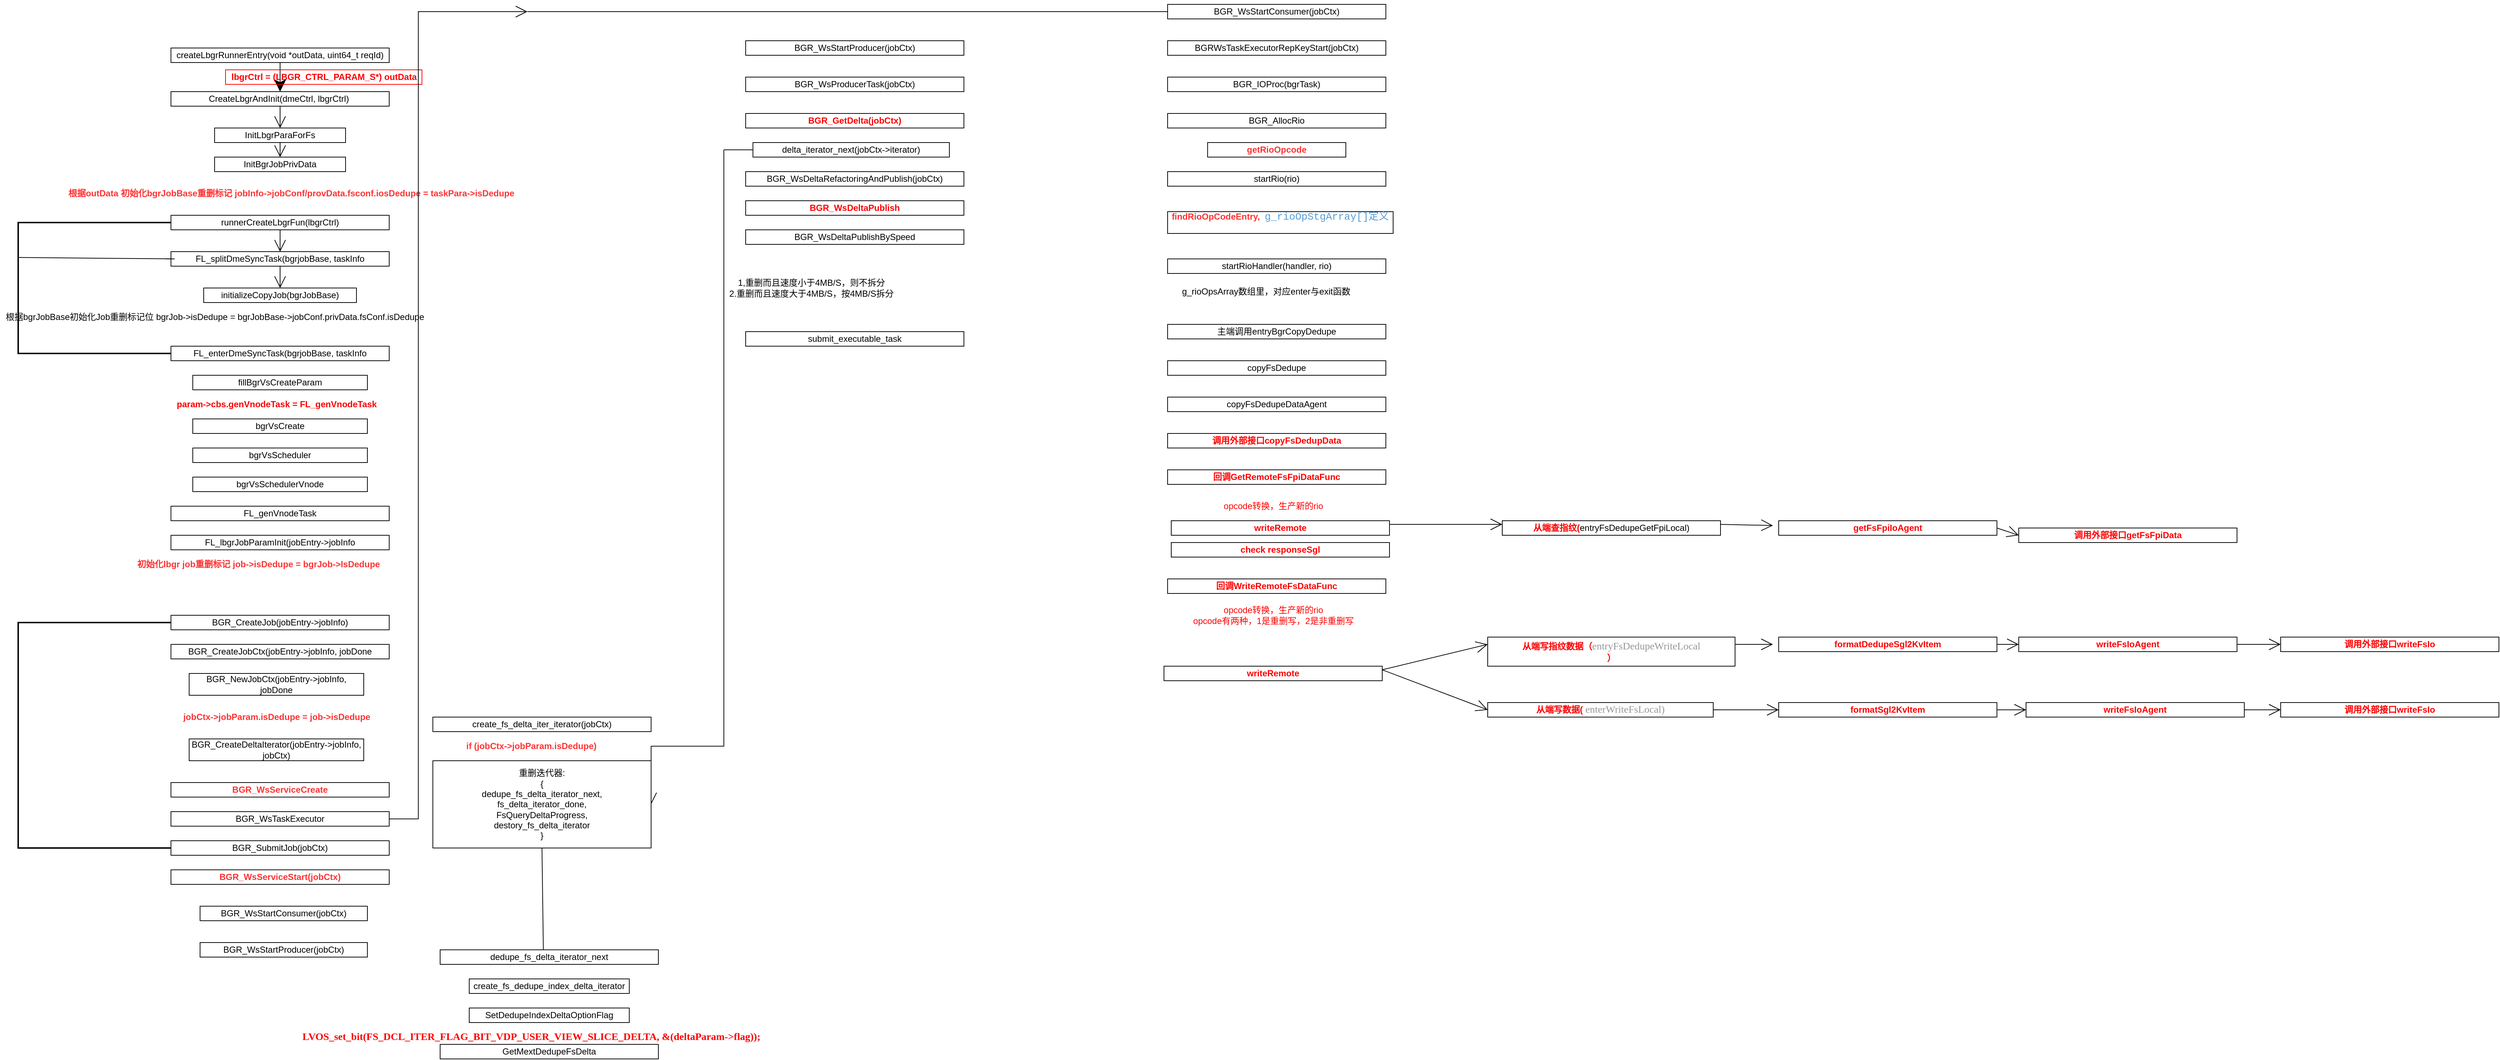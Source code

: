 <mxfile version="15.3.5" type="github">
  <diagram id="_jad44wzOjkIv6haLjCW" name="Page-1">
    <mxGraphModel dx="4722" dy="762" grid="1" gridSize="10" guides="1" tooltips="1" connect="1" arrows="1" fold="1" page="1" pageScale="1" pageWidth="3300" pageHeight="4681" math="0" shadow="0">
      <root>
        <mxCell id="0" />
        <mxCell id="1" parent="0" />
        <mxCell id="r0PJ-s2M3Lo0YWtufp6R-1" value="createLbgrRunnerEntry(void *outData, uint64_t reqId)" style="rounded=0;whiteSpace=wrap;html=1;hachureGap=4;pointerEvents=0;" vertex="1" parent="1">
          <mxGeometry x="120" y="170" width="300" height="20" as="geometry" />
        </mxCell>
        <mxCell id="r0PJ-s2M3Lo0YWtufp6R-7" style="edgeStyle=none;curved=1;rounded=0;orthogonalLoop=1;jettySize=auto;html=1;exitX=0.5;exitY=1;exitDx=0;exitDy=0;entryX=0.5;entryY=0;entryDx=0;entryDy=0;endArrow=open;startSize=14;endSize=14;sourcePerimeterSpacing=8;targetPerimeterSpacing=8;" edge="1" parent="1" source="r0PJ-s2M3Lo0YWtufp6R-3" target="r0PJ-s2M3Lo0YWtufp6R-5">
          <mxGeometry relative="1" as="geometry" />
        </mxCell>
        <mxCell id="r0PJ-s2M3Lo0YWtufp6R-3" value="CreateLbgrAndInit(dmeCtrl, lbgrCtrl)&amp;nbsp;" style="rounded=0;whiteSpace=wrap;html=1;hachureGap=4;pointerEvents=0;" vertex="1" parent="1">
          <mxGeometry x="120" y="230" width="300" height="20" as="geometry" />
        </mxCell>
        <mxCell id="r0PJ-s2M3Lo0YWtufp6R-4" value="" style="endArrow=classic;html=1;startSize=14;endSize=14;sourcePerimeterSpacing=8;targetPerimeterSpacing=8;exitX=0.5;exitY=1;exitDx=0;exitDy=0;entryX=0.5;entryY=0;entryDx=0;entryDy=0;" edge="1" parent="1" source="r0PJ-s2M3Lo0YWtufp6R-1" target="r0PJ-s2M3Lo0YWtufp6R-3">
          <mxGeometry width="50" height="50" relative="1" as="geometry">
            <mxPoint x="300" y="330" as="sourcePoint" />
            <mxPoint x="350" y="280" as="targetPoint" />
          </mxGeometry>
        </mxCell>
        <mxCell id="r0PJ-s2M3Lo0YWtufp6R-10" style="edgeStyle=none;curved=1;rounded=0;orthogonalLoop=1;jettySize=auto;html=1;exitX=0.5;exitY=1;exitDx=0;exitDy=0;entryX=0.5;entryY=0;entryDx=0;entryDy=0;endArrow=open;startSize=14;endSize=14;sourcePerimeterSpacing=8;targetPerimeterSpacing=8;" edge="1" parent="1" source="r0PJ-s2M3Lo0YWtufp6R-5" target="r0PJ-s2M3Lo0YWtufp6R-8">
          <mxGeometry relative="1" as="geometry" />
        </mxCell>
        <mxCell id="r0PJ-s2M3Lo0YWtufp6R-5" value="InitLbgrParaForFs" style="rounded=0;whiteSpace=wrap;html=1;hachureGap=4;pointerEvents=0;" vertex="1" parent="1">
          <mxGeometry x="180" y="280" width="180" height="20" as="geometry" />
        </mxCell>
        <mxCell id="r0PJ-s2M3Lo0YWtufp6R-8" value="InitBgrJobPrivData" style="rounded=0;whiteSpace=wrap;html=1;hachureGap=4;pointerEvents=0;" vertex="1" parent="1">
          <mxGeometry x="180" y="320" width="180" height="20" as="geometry" />
        </mxCell>
        <mxCell id="r0PJ-s2M3Lo0YWtufp6R-9" value="&lt;p&gt;&lt;font color=&quot;#ff3333&quot;&gt;&lt;b&gt;根据outData 初始化bgrJobBase重删标记 jobInfo-&amp;gt;jobConf/provData.fsconf.iosDedupe = taskPara-&amp;gt;isDedupe&lt;/b&gt;&lt;/font&gt;&lt;/p&gt;" style="text;html=1;resizable=0;autosize=1;align=center;verticalAlign=middle;points=[];fillColor=none;strokeColor=none;rounded=0;hachureGap=4;pointerEvents=0;" vertex="1" parent="1">
          <mxGeometry x="-30" y="350" width="630" height="40" as="geometry" />
        </mxCell>
        <mxCell id="r0PJ-s2M3Lo0YWtufp6R-18" style="edgeStyle=none;curved=1;rounded=0;orthogonalLoop=1;jettySize=auto;html=1;exitX=0.5;exitY=1;exitDx=0;exitDy=0;entryX=0.5;entryY=0;entryDx=0;entryDy=0;endArrow=open;startSize=14;endSize=14;sourcePerimeterSpacing=8;targetPerimeterSpacing=8;" edge="1" parent="1" source="r0PJ-s2M3Lo0YWtufp6R-11" target="r0PJ-s2M3Lo0YWtufp6R-14">
          <mxGeometry relative="1" as="geometry" />
        </mxCell>
        <mxCell id="r0PJ-s2M3Lo0YWtufp6R-11" value="runnerCreateLbgrFun(lbgrCtrl)" style="rounded=0;whiteSpace=wrap;html=1;hachureGap=4;pointerEvents=0;" vertex="1" parent="1">
          <mxGeometry x="120" y="400" width="300" height="20" as="geometry" />
        </mxCell>
        <mxCell id="r0PJ-s2M3Lo0YWtufp6R-12" value="&lt;b&gt;&lt;font color=&quot;#ff0000&quot;&gt;lbgrCtrl = (LBGR_CTRL_PARAM_S*) outData&lt;/font&gt;&lt;/b&gt;" style="text;html=1;resizable=0;autosize=1;align=center;verticalAlign=middle;points=[];fillColor=none;strokeColor=#FF0000;rounded=0;hachureGap=4;pointerEvents=0;" vertex="1" parent="1">
          <mxGeometry x="195" y="200" width="270" height="20" as="geometry" />
        </mxCell>
        <mxCell id="r0PJ-s2M3Lo0YWtufp6R-19" style="edgeStyle=none;curved=1;rounded=0;orthogonalLoop=1;jettySize=auto;html=1;exitX=0.5;exitY=1;exitDx=0;exitDy=0;entryX=0.5;entryY=0;entryDx=0;entryDy=0;endArrow=open;startSize=14;endSize=14;sourcePerimeterSpacing=8;targetPerimeterSpacing=8;" edge="1" parent="1" source="r0PJ-s2M3Lo0YWtufp6R-14" target="r0PJ-s2M3Lo0YWtufp6R-16">
          <mxGeometry relative="1" as="geometry" />
        </mxCell>
        <mxCell id="r0PJ-s2M3Lo0YWtufp6R-14" value="FL_splitDmeSyncTask(bgrjobBase, taskInfo" style="rounded=0;whiteSpace=wrap;html=1;hachureGap=4;pointerEvents=0;" vertex="1" parent="1">
          <mxGeometry x="120" y="450" width="300" height="20" as="geometry" />
        </mxCell>
        <mxCell id="r0PJ-s2M3Lo0YWtufp6R-16" value="initializeCopyJob(bgrJobBase)" style="rounded=0;whiteSpace=wrap;html=1;hachureGap=4;pointerEvents=0;" vertex="1" parent="1">
          <mxGeometry x="165" y="500" width="210" height="20" as="geometry" />
        </mxCell>
        <mxCell id="r0PJ-s2M3Lo0YWtufp6R-17" value="根据bgrJobBase初始化Job重删标记位 bgrJob-&amp;gt;isDedupe = bgrJobBase-&amp;gt;jobConf.privData.fsConf.isDedupe" style="text;html=1;resizable=0;autosize=1;align=center;verticalAlign=middle;points=[];fillColor=none;strokeColor=none;rounded=0;hachureGap=4;pointerEvents=0;" vertex="1" parent="1">
          <mxGeometry x="-115" y="530" width="590" height="20" as="geometry" />
        </mxCell>
        <mxCell id="r0PJ-s2M3Lo0YWtufp6R-21" value="FL_enterDmeSyncTask(bgrjobBase, taskInfo" style="rounded=0;whiteSpace=wrap;html=1;hachureGap=4;pointerEvents=0;" vertex="1" parent="1">
          <mxGeometry x="120" y="580" width="300" height="20" as="geometry" />
        </mxCell>
        <mxCell id="r0PJ-s2M3Lo0YWtufp6R-22" value="fillBgrVsCreateParam" style="rounded=0;whiteSpace=wrap;html=1;hachureGap=4;pointerEvents=0;" vertex="1" parent="1">
          <mxGeometry x="150" y="620" width="240" height="20" as="geometry" />
        </mxCell>
        <mxCell id="r0PJ-s2M3Lo0YWtufp6R-23" value="&lt;b&gt;&lt;font color=&quot;#ff0000&quot;&gt;param-&amp;gt;cbs.genVnodeTask = FL_genVnodeTask&lt;/font&gt;&lt;/b&gt;" style="text;html=1;resizable=0;autosize=1;align=center;verticalAlign=middle;points=[];fillColor=none;strokeColor=none;rounded=0;hachureGap=4;pointerEvents=0;" vertex="1" parent="1">
          <mxGeometry x="120" y="650" width="290" height="20" as="geometry" />
        </mxCell>
        <mxCell id="r0PJ-s2M3Lo0YWtufp6R-24" value="bgrVsCreate" style="rounded=0;whiteSpace=wrap;html=1;hachureGap=4;pointerEvents=0;" vertex="1" parent="1">
          <mxGeometry x="150" y="680" width="240" height="20" as="geometry" />
        </mxCell>
        <mxCell id="r0PJ-s2M3Lo0YWtufp6R-25" value="bgrVsScheduler" style="rounded=0;whiteSpace=wrap;html=1;hachureGap=4;pointerEvents=0;" vertex="1" parent="1">
          <mxGeometry x="150" y="720" width="240" height="20" as="geometry" />
        </mxCell>
        <mxCell id="r0PJ-s2M3Lo0YWtufp6R-26" value="bgrVsSchedulerVnode" style="rounded=0;whiteSpace=wrap;html=1;hachureGap=4;pointerEvents=0;" vertex="1" parent="1">
          <mxGeometry x="150" y="760" width="240" height="20" as="geometry" />
        </mxCell>
        <mxCell id="r0PJ-s2M3Lo0YWtufp6R-27" value="FL_genVnodeTask" style="rounded=0;whiteSpace=wrap;html=1;hachureGap=4;pointerEvents=0;" vertex="1" parent="1">
          <mxGeometry x="120" y="800" width="300" height="20" as="geometry" />
        </mxCell>
        <mxCell id="r0PJ-s2M3Lo0YWtufp6R-28" value="FL_lbgrJobParamInit(jobEntry-&amp;gt;jobInfo" style="rounded=0;whiteSpace=wrap;html=1;hachureGap=4;pointerEvents=0;" vertex="1" parent="1">
          <mxGeometry x="120" y="840" width="300" height="20" as="geometry" />
        </mxCell>
        <mxCell id="r0PJ-s2M3Lo0YWtufp6R-29" value="&lt;b&gt;&lt;font color=&quot;#ff3333&quot;&gt;初始化lbgr job重删标记 job-&amp;gt;isDedupe = bgrJob-&amp;gt;IsDedupe&lt;/font&gt;&lt;/b&gt;" style="text;html=1;resizable=0;autosize=1;align=center;verticalAlign=middle;points=[];fillColor=none;strokeColor=none;rounded=0;hachureGap=4;pointerEvents=0;" vertex="1" parent="1">
          <mxGeometry x="65" y="870" width="350" height="20" as="geometry" />
        </mxCell>
        <mxCell id="r0PJ-s2M3Lo0YWtufp6R-30" value="BGR_CreateJob(jobEntry-&amp;gt;jobInfo)" style="rounded=0;whiteSpace=wrap;html=1;hachureGap=4;pointerEvents=0;" vertex="1" parent="1">
          <mxGeometry x="120" y="950" width="300" height="20" as="geometry" />
        </mxCell>
        <mxCell id="r0PJ-s2M3Lo0YWtufp6R-31" value="BGR_CreateJobCtx(jobEntry-&amp;gt;jobInfo, jobDone" style="rounded=0;whiteSpace=wrap;html=1;hachureGap=4;pointerEvents=0;" vertex="1" parent="1">
          <mxGeometry x="120" y="990" width="300" height="20" as="geometry" />
        </mxCell>
        <mxCell id="r0PJ-s2M3Lo0YWtufp6R-32" value="BGR_NewJobCtx(jobEntry-&amp;gt;jobInfo, jobDone" style="rounded=0;whiteSpace=wrap;html=1;hachureGap=4;pointerEvents=0;" vertex="1" parent="1">
          <mxGeometry x="145" y="1030" width="240" height="30" as="geometry" />
        </mxCell>
        <mxCell id="r0PJ-s2M3Lo0YWtufp6R-33" value="BGR_CreateDeltaIterator(jobEntry-&amp;gt;jobInfo, jobCtx)" style="rounded=0;whiteSpace=wrap;html=1;hachureGap=4;pointerEvents=0;" vertex="1" parent="1">
          <mxGeometry x="145" y="1120" width="240" height="30" as="geometry" />
        </mxCell>
        <mxCell id="r0PJ-s2M3Lo0YWtufp6R-34" value="create_fs_delta_iter_iterator(jobCtx)" style="rounded=0;whiteSpace=wrap;html=1;hachureGap=4;pointerEvents=0;" vertex="1" parent="1">
          <mxGeometry x="480" y="1090" width="300" height="20" as="geometry" />
        </mxCell>
        <mxCell id="r0PJ-s2M3Lo0YWtufp6R-35" value="&lt;b&gt;&lt;font color=&quot;#ff3333&quot;&gt;jobCtx-&amp;gt;jobParam.isDedupe = job-&amp;gt;isDedupe&lt;/font&gt;&lt;/b&gt;" style="text;html=1;resizable=0;autosize=1;align=center;verticalAlign=middle;points=[];fillColor=none;strokeColor=none;rounded=0;hachureGap=4;pointerEvents=0;" vertex="1" parent="1">
          <mxGeometry x="130" y="1080" width="270" height="20" as="geometry" />
        </mxCell>
        <mxCell id="r0PJ-s2M3Lo0YWtufp6R-36" value="&lt;b&gt;&lt;font color=&quot;#ff3333&quot;&gt;if (jobCtx-&amp;gt;jobParam.isDedupe)&lt;/font&gt;&lt;/b&gt;" style="text;html=1;resizable=0;autosize=1;align=center;verticalAlign=middle;points=[];fillColor=none;strokeColor=none;rounded=0;hachureGap=4;pointerEvents=0;" vertex="1" parent="1">
          <mxGeometry x="520" y="1120" width="190" height="20" as="geometry" />
        </mxCell>
        <mxCell id="r0PJ-s2M3Lo0YWtufp6R-37" value="" style="strokeWidth=2;html=1;shape=mxgraph.flowchart.annotation_1;align=left;pointerEvents=1;hachureGap=4;" vertex="1" parent="1">
          <mxGeometry x="-90" y="960" width="210" height="310" as="geometry" />
        </mxCell>
        <mxCell id="r0PJ-s2M3Lo0YWtufp6R-40" value="" style="strokeWidth=2;html=1;shape=mxgraph.flowchart.annotation_1;align=left;pointerEvents=1;hachureGap=4;" vertex="1" parent="1">
          <mxGeometry x="-90" y="410" width="210" height="180" as="geometry" />
        </mxCell>
        <mxCell id="r0PJ-s2M3Lo0YWtufp6R-41" value="" style="endArrow=none;html=1;startSize=14;endSize=14;sourcePerimeterSpacing=8;targetPerimeterSpacing=8;exitX=0;exitY=0.267;exitDx=0;exitDy=0;exitPerimeter=0;" edge="1" parent="1" source="r0PJ-s2M3Lo0YWtufp6R-40">
          <mxGeometry width="50" height="50" relative="1" as="geometry">
            <mxPoint x="-90" y="470" as="sourcePoint" />
            <mxPoint x="120" y="460" as="targetPoint" />
            <Array as="points">
              <mxPoint x="130" y="460" />
              <mxPoint x="110" y="460" />
            </Array>
          </mxGeometry>
        </mxCell>
        <mxCell id="r0PJ-s2M3Lo0YWtufp6R-42" value="BGR_SubmitJob(jobCtx)" style="rounded=0;whiteSpace=wrap;html=1;hachureGap=4;pointerEvents=0;" vertex="1" parent="1">
          <mxGeometry x="120" y="1260" width="300" height="20" as="geometry" />
        </mxCell>
        <mxCell id="r0PJ-s2M3Lo0YWtufp6R-45" value="&lt;b&gt;&lt;font color=&quot;#ff3333&quot;&gt;BGR_WsServiceStart(jobCtx)&lt;/font&gt;&lt;/b&gt;" style="rounded=0;whiteSpace=wrap;html=1;hachureGap=4;pointerEvents=0;" vertex="1" parent="1">
          <mxGeometry x="120" y="1300" width="300" height="20" as="geometry" />
        </mxCell>
        <mxCell id="r0PJ-s2M3Lo0YWtufp6R-46" value="BGR_WsStartConsumer(jobCtx)" style="rounded=0;whiteSpace=wrap;html=1;hachureGap=4;pointerEvents=0;" vertex="1" parent="1">
          <mxGeometry x="160" y="1350" width="230" height="20" as="geometry" />
        </mxCell>
        <mxCell id="r0PJ-s2M3Lo0YWtufp6R-47" value="BGR_WsStartProducer(jobCtx)" style="rounded=0;whiteSpace=wrap;html=1;hachureGap=4;pointerEvents=0;" vertex="1" parent="1">
          <mxGeometry x="160" y="1400" width="230" height="20" as="geometry" />
        </mxCell>
        <mxCell id="r0PJ-s2M3Lo0YWtufp6R-48" value="BGR_WsStartProducer(jobCtx)" style="rounded=0;whiteSpace=wrap;html=1;hachureGap=4;pointerEvents=0;" vertex="1" parent="1">
          <mxGeometry x="910" y="160" width="300" height="20" as="geometry" />
        </mxCell>
        <mxCell id="r0PJ-s2M3Lo0YWtufp6R-49" value="BGR_WsProducerTask(jobCtx)" style="rounded=0;whiteSpace=wrap;html=1;hachureGap=4;pointerEvents=0;" vertex="1" parent="1">
          <mxGeometry x="910" y="210" width="300" height="20" as="geometry" />
        </mxCell>
        <mxCell id="r0PJ-s2M3Lo0YWtufp6R-50" value="&lt;b&gt;&lt;font color=&quot;#ff0000&quot;&gt;BGR_GetDelta(jobCtx)&lt;/font&gt;&lt;/b&gt;" style="rounded=0;whiteSpace=wrap;html=1;hachureGap=4;pointerEvents=0;" vertex="1" parent="1">
          <mxGeometry x="910" y="260" width="300" height="20" as="geometry" />
        </mxCell>
        <mxCell id="r0PJ-s2M3Lo0YWtufp6R-51" value="BGR_WsDeltaRefactoringAndPublish(jobCtx)" style="rounded=0;whiteSpace=wrap;html=1;hachureGap=4;pointerEvents=0;" vertex="1" parent="1">
          <mxGeometry x="910" y="340" width="300" height="20" as="geometry" />
        </mxCell>
        <mxCell id="r0PJ-s2M3Lo0YWtufp6R-57" style="edgeStyle=elbowEdgeStyle;rounded=0;orthogonalLoop=1;jettySize=auto;elbow=vertical;html=1;endArrow=open;startSize=14;endSize=14;sourcePerimeterSpacing=8;targetPerimeterSpacing=8;entryX=1;entryY=0.5;entryDx=0;entryDy=0;" edge="1" parent="1" target="r0PJ-s2M3Lo0YWtufp6R-53">
          <mxGeometry relative="1" as="geometry">
            <mxPoint x="920" y="1252" as="targetPoint" />
            <mxPoint x="880" y="310" as="sourcePoint" />
            <Array as="points">
              <mxPoint x="820" y="1130" />
              <mxPoint x="800" y="1140" />
              <mxPoint x="870" y="1120" />
              <mxPoint x="820" y="1050" />
              <mxPoint x="800" y="970" />
              <mxPoint x="820" y="840" />
              <mxPoint x="870" y="430" />
              <mxPoint x="860" y="400" />
            </Array>
          </mxGeometry>
        </mxCell>
        <mxCell id="r0PJ-s2M3Lo0YWtufp6R-52" value="delta_iterator_next(jobCtx-&amp;gt;iterator)" style="rounded=0;whiteSpace=wrap;html=1;hachureGap=4;pointerEvents=0;" vertex="1" parent="1">
          <mxGeometry x="920" y="300" width="270" height="20" as="geometry" />
        </mxCell>
        <mxCell id="r0PJ-s2M3Lo0YWtufp6R-53" value="重删迭代器:&lt;br&gt;{&lt;br&gt;dedupe_fs_delta_iterator_next,&lt;br&gt;fs_delta_iterator_done,&lt;br&gt;FsQueryDeltaProgress,&lt;br&gt;destory_fs_delta_iterator&lt;br&gt;}" style="rounded=0;whiteSpace=wrap;html=1;hachureGap=4;pointerEvents=0;" vertex="1" parent="1">
          <mxGeometry x="480" y="1150" width="300" height="120" as="geometry" />
        </mxCell>
        <mxCell id="r0PJ-s2M3Lo0YWtufp6R-58" value="" style="endArrow=none;html=1;startSize=14;endSize=14;sourcePerimeterSpacing=8;targetPerimeterSpacing=8;entryX=0;entryY=0.5;entryDx=0;entryDy=0;" edge="1" parent="1" target="r0PJ-s2M3Lo0YWtufp6R-52">
          <mxGeometry width="50" height="50" relative="1" as="geometry">
            <mxPoint x="880" y="310" as="sourcePoint" />
            <mxPoint x="1100" y="340" as="targetPoint" />
          </mxGeometry>
        </mxCell>
        <mxCell id="r0PJ-s2M3Lo0YWtufp6R-60" value="dedupe_fs_delta_iterator_next" style="rounded=0;whiteSpace=wrap;html=1;hachureGap=4;pointerEvents=0;" vertex="1" parent="1">
          <mxGeometry x="490" y="1410" width="300" height="20" as="geometry" />
        </mxCell>
        <mxCell id="r0PJ-s2M3Lo0YWtufp6R-61" value="" style="endArrow=none;html=1;startSize=14;endSize=14;sourcePerimeterSpacing=8;targetPerimeterSpacing=8;entryX=0.5;entryY=1;entryDx=0;entryDy=0;exitX=0.473;exitY=0;exitDx=0;exitDy=0;exitPerimeter=0;" edge="1" parent="1" source="r0PJ-s2M3Lo0YWtufp6R-60" target="r0PJ-s2M3Lo0YWtufp6R-53">
          <mxGeometry width="50" height="50" relative="1" as="geometry">
            <mxPoint x="290" y="1390" as="sourcePoint" />
            <mxPoint x="340" y="1340" as="targetPoint" />
          </mxGeometry>
        </mxCell>
        <mxCell id="r0PJ-s2M3Lo0YWtufp6R-62" value="create_fs_dedupe_index_delta_iterator" style="rounded=0;whiteSpace=wrap;html=1;hachureGap=4;pointerEvents=0;" vertex="1" parent="1">
          <mxGeometry x="530" y="1450" width="220" height="20" as="geometry" />
        </mxCell>
        <mxCell id="r0PJ-s2M3Lo0YWtufp6R-63" value="SetDedupeIndexDeltaOptionFlag" style="rounded=0;whiteSpace=wrap;html=1;hachureGap=4;pointerEvents=0;" vertex="1" parent="1">
          <mxGeometry x="530" y="1490" width="220" height="20" as="geometry" />
        </mxCell>
        <mxCell id="r0PJ-s2M3Lo0YWtufp6R-64" value="&lt;p style=&quot;margin: 0in ; font-family: &amp;#34;consolas&amp;#34; ; font-size: 10.5pt&quot;&gt;&lt;b&gt;&lt;font color=&quot;#ff0000&quot;&gt;LVOS_set_bit(FS_DCL_ITER_FLAG_BIT_VDP_USER_VIEW_SLICE_DELTA,&amp;nbsp;&amp;amp;(deltaParam-&amp;gt;flag));&lt;/font&gt;&lt;/b&gt;&lt;/p&gt;" style="text;html=1;resizable=0;autosize=1;align=center;verticalAlign=middle;points=[];fillColor=none;strokeColor=none;rounded=0;hachureGap=4;pointerEvents=0;" vertex="1" parent="1">
          <mxGeometry x="290" y="1520" width="650" height="20" as="geometry" />
        </mxCell>
        <mxCell id="r0PJ-s2M3Lo0YWtufp6R-65" value="GetMextDedupeFsDelta" style="rounded=0;whiteSpace=wrap;html=1;hachureGap=4;pointerEvents=0;" vertex="1" parent="1">
          <mxGeometry x="490" y="1540" width="300" height="20" as="geometry" />
        </mxCell>
        <mxCell id="r0PJ-s2M3Lo0YWtufp6R-66" value="&lt;b&gt;&lt;font color=&quot;#ff0000&quot;&gt;BGR_WsDeltaPublish&lt;/font&gt;&lt;/b&gt;" style="rounded=0;whiteSpace=wrap;html=1;hachureGap=4;pointerEvents=0;" vertex="1" parent="1">
          <mxGeometry x="910" y="380" width="300" height="20" as="geometry" />
        </mxCell>
        <mxCell id="r0PJ-s2M3Lo0YWtufp6R-68" value="BGR_WsDeltaPublishBySpeed" style="rounded=0;whiteSpace=wrap;html=1;hachureGap=4;pointerEvents=0;" vertex="1" parent="1">
          <mxGeometry x="910" y="420" width="300" height="20" as="geometry" />
        </mxCell>
        <mxCell id="r0PJ-s2M3Lo0YWtufp6R-70" value="1,重删而且速度小于4MB/S，则不拆分&lt;br&gt;2.重删而且速度大于4MB/S，按4MB/S拆分" style="text;html=1;resizable=0;autosize=1;align=center;verticalAlign=middle;points=[];fillColor=none;strokeColor=none;rounded=0;hachureGap=4;pointerEvents=0;" vertex="1" parent="1">
          <mxGeometry x="880" y="485" width="240" height="30" as="geometry" />
        </mxCell>
        <mxCell id="r0PJ-s2M3Lo0YWtufp6R-72" value="submit_executable_task" style="rounded=0;whiteSpace=wrap;html=1;hachureGap=4;pointerEvents=0;" vertex="1" parent="1">
          <mxGeometry x="910" y="560" width="300" height="20" as="geometry" />
        </mxCell>
        <mxCell id="r0PJ-s2M3Lo0YWtufp6R-73" value="BGR_WsStartConsumer(jobCtx)" style="rounded=0;whiteSpace=wrap;html=1;hachureGap=4;pointerEvents=0;" vertex="1" parent="1">
          <mxGeometry x="1490" y="110" width="300" height="20" as="geometry" />
        </mxCell>
        <mxCell id="r0PJ-s2M3Lo0YWtufp6R-74" value="&lt;b&gt;&lt;font color=&quot;#ff3333&quot;&gt;BGR_WsServiceCreate&lt;/font&gt;&lt;/b&gt;" style="rounded=0;whiteSpace=wrap;html=1;hachureGap=4;pointerEvents=0;" vertex="1" parent="1">
          <mxGeometry x="120" y="1180" width="300" height="20" as="geometry" />
        </mxCell>
        <mxCell id="r0PJ-s2M3Lo0YWtufp6R-78" style="rounded=0;orthogonalLoop=1;jettySize=auto;html=1;exitX=1;exitY=0.5;exitDx=0;exitDy=0;endArrow=open;startSize=14;endSize=14;sourcePerimeterSpacing=8;targetPerimeterSpacing=8;edgeStyle=elbowEdgeStyle;" edge="1" parent="1" source="r0PJ-s2M3Lo0YWtufp6R-75">
          <mxGeometry relative="1" as="geometry">
            <mxPoint x="610" y="120" as="targetPoint" />
            <Array as="points">
              <mxPoint x="460" y="1030" />
              <mxPoint x="460" y="750" />
              <mxPoint x="460" y="820" />
            </Array>
          </mxGeometry>
        </mxCell>
        <mxCell id="r0PJ-s2M3Lo0YWtufp6R-75" value="BGR_WsTaskExecutor" style="rounded=0;whiteSpace=wrap;html=1;hachureGap=4;pointerEvents=0;" vertex="1" parent="1">
          <mxGeometry x="120" y="1220" width="300" height="20" as="geometry" />
        </mxCell>
        <mxCell id="r0PJ-s2M3Lo0YWtufp6R-79" value="" style="endArrow=none;html=1;startSize=14;endSize=14;sourcePerimeterSpacing=8;targetPerimeterSpacing=8;" edge="1" parent="1">
          <mxGeometry width="50" height="50" relative="1" as="geometry">
            <mxPoint x="610" y="120" as="sourcePoint" />
            <mxPoint x="1490" y="120" as="targetPoint" />
          </mxGeometry>
        </mxCell>
        <mxCell id="r0PJ-s2M3Lo0YWtufp6R-80" value="BGRWsTaskExecutorRepKeyStart(jobCtx)" style="rounded=0;whiteSpace=wrap;html=1;hachureGap=4;pointerEvents=0;" vertex="1" parent="1">
          <mxGeometry x="1490" y="160" width="300" height="20" as="geometry" />
        </mxCell>
        <mxCell id="r0PJ-s2M3Lo0YWtufp6R-81" value="BGR_IOProc(bgrTask)" style="rounded=0;whiteSpace=wrap;html=1;hachureGap=4;pointerEvents=0;" vertex="1" parent="1">
          <mxGeometry x="1490" y="210" width="300" height="20" as="geometry" />
        </mxCell>
        <mxCell id="r0PJ-s2M3Lo0YWtufp6R-82" value="BGR_AllocRio" style="rounded=0;whiteSpace=wrap;html=1;hachureGap=4;pointerEvents=0;" vertex="1" parent="1">
          <mxGeometry x="1490" y="260" width="300" height="20" as="geometry" />
        </mxCell>
        <mxCell id="r0PJ-s2M3Lo0YWtufp6R-83" value="&lt;b&gt;&lt;font color=&quot;#ff3333&quot;&gt;getRioOpcode&lt;/font&gt;&lt;/b&gt;" style="rounded=0;whiteSpace=wrap;html=1;hachureGap=4;pointerEvents=0;" vertex="1" parent="1">
          <mxGeometry x="1545" y="300" width="190" height="20" as="geometry" />
        </mxCell>
        <mxCell id="r0PJ-s2M3Lo0YWtufp6R-84" value="startRio(rio)" style="rounded=0;whiteSpace=wrap;html=1;hachureGap=4;pointerEvents=0;" vertex="1" parent="1">
          <mxGeometry x="1490" y="340" width="300" height="20" as="geometry" />
        </mxCell>
        <mxCell id="r0PJ-s2M3Lo0YWtufp6R-86" value="&lt;b&gt;&lt;font color=&quot;#ff3333&quot;&gt;findRioOpCodeEntry,&amp;nbsp;&amp;nbsp;&lt;/font&gt;&lt;/b&gt;&lt;span style=&quot;font-family: &amp;#34;consolas&amp;#34; , &amp;#34;courier new&amp;#34; , monospace ; font-size: 14px ; color: rgb(86 , 156 , 214)&quot;&gt;g_rioOpStgArray[]定义&lt;br&gt;&lt;br&gt;&lt;/span&gt;" style="rounded=0;whiteSpace=wrap;html=1;hachureGap=4;pointerEvents=0;align=center;" vertex="1" parent="1">
          <mxGeometry x="1490" y="395" width="310" height="30" as="geometry" />
        </mxCell>
        <mxCell id="r0PJ-s2M3Lo0YWtufp6R-87" value="startRioHandler(handler, rio)" style="rounded=0;whiteSpace=wrap;html=1;hachureGap=4;pointerEvents=0;" vertex="1" parent="1">
          <mxGeometry x="1490" y="460" width="300" height="20" as="geometry" />
        </mxCell>
        <mxCell id="r0PJ-s2M3Lo0YWtufp6R-88" value="g_rioOpsArray数组里，对应enter与exit函数" style="text;html=1;resizable=0;autosize=1;align=center;verticalAlign=middle;points=[];fillColor=none;strokeColor=none;rounded=0;hachureGap=4;pointerEvents=0;" vertex="1" parent="1">
          <mxGeometry x="1500" y="495" width="250" height="20" as="geometry" />
        </mxCell>
        <mxCell id="r0PJ-s2M3Lo0YWtufp6R-89" value="主端调用entryBgrCopyDedupe" style="rounded=0;whiteSpace=wrap;html=1;hachureGap=4;pointerEvents=0;" vertex="1" parent="1">
          <mxGeometry x="1490" y="550" width="300" height="20" as="geometry" />
        </mxCell>
        <mxCell id="r0PJ-s2M3Lo0YWtufp6R-91" value="copyFsDedupe" style="rounded=0;whiteSpace=wrap;html=1;hachureGap=4;pointerEvents=0;" vertex="1" parent="1">
          <mxGeometry x="1490" y="600" width="300" height="20" as="geometry" />
        </mxCell>
        <mxCell id="r0PJ-s2M3Lo0YWtufp6R-92" value="copyFsDedupeDataAgent" style="rounded=0;whiteSpace=wrap;html=1;hachureGap=4;pointerEvents=0;" vertex="1" parent="1">
          <mxGeometry x="1490" y="650" width="300" height="20" as="geometry" />
        </mxCell>
        <mxCell id="r0PJ-s2M3Lo0YWtufp6R-93" value="&lt;b&gt;&lt;font color=&quot;#ff0000&quot;&gt;调用外部接口copyFsDedupData&lt;/font&gt;&lt;/b&gt;" style="rounded=0;whiteSpace=wrap;html=1;hachureGap=4;pointerEvents=0;" vertex="1" parent="1">
          <mxGeometry x="1490" y="700" width="300" height="20" as="geometry" />
        </mxCell>
        <mxCell id="r0PJ-s2M3Lo0YWtufp6R-94" value="&lt;b&gt;&lt;font color=&quot;#ff0000&quot;&gt;回调GetRemoteFsFpiDataFunc&lt;/font&gt;&lt;/b&gt;" style="rounded=0;whiteSpace=wrap;html=1;hachureGap=4;pointerEvents=0;" vertex="1" parent="1">
          <mxGeometry x="1490" y="750" width="300" height="20" as="geometry" />
        </mxCell>
        <mxCell id="r0PJ-s2M3Lo0YWtufp6R-97" style="edgeStyle=none;rounded=0;orthogonalLoop=1;jettySize=auto;html=1;exitX=1;exitY=0.25;exitDx=0;exitDy=0;endArrow=open;startSize=14;endSize=14;sourcePerimeterSpacing=8;targetPerimeterSpacing=8;entryX=0;entryY=0.25;entryDx=0;entryDy=0;" edge="1" parent="1" source="r0PJ-s2M3Lo0YWtufp6R-95" target="r0PJ-s2M3Lo0YWtufp6R-98">
          <mxGeometry relative="1" as="geometry">
            <mxPoint x="1950" y="835" as="targetPoint" />
          </mxGeometry>
        </mxCell>
        <mxCell id="r0PJ-s2M3Lo0YWtufp6R-95" value="&lt;b&gt;&lt;font color=&quot;#ff0000&quot;&gt;writeRemote&lt;/font&gt;&lt;/b&gt;" style="rounded=0;whiteSpace=wrap;html=1;hachureGap=4;pointerEvents=0;" vertex="1" parent="1">
          <mxGeometry x="1495" y="820" width="300" height="20" as="geometry" />
        </mxCell>
        <mxCell id="r0PJ-s2M3Lo0YWtufp6R-96" value="&lt;font color=&quot;#ff0000&quot;&gt;opcode转换，生产新的rio&lt;/font&gt;" style="text;html=1;resizable=0;autosize=1;align=center;verticalAlign=middle;points=[];fillColor=none;strokeColor=none;rounded=0;hachureGap=4;pointerEvents=0;" vertex="1" parent="1">
          <mxGeometry x="1560" y="790" width="150" height="20" as="geometry" />
        </mxCell>
        <mxCell id="r0PJ-s2M3Lo0YWtufp6R-108" style="edgeStyle=none;rounded=0;orthogonalLoop=1;jettySize=auto;html=1;exitX=1;exitY=0.25;exitDx=0;exitDy=0;endArrow=open;startSize=14;endSize=14;sourcePerimeterSpacing=8;targetPerimeterSpacing=8;" edge="1" parent="1" source="r0PJ-s2M3Lo0YWtufp6R-98" target="r0PJ-s2M3Lo0YWtufp6R-106">
          <mxGeometry relative="1" as="geometry" />
        </mxCell>
        <mxCell id="r0PJ-s2M3Lo0YWtufp6R-98" value="&lt;b&gt;&lt;font color=&quot;#ff0000&quot;&gt;从端查指纹(&lt;/font&gt;&lt;/b&gt;entryFsDedupeGetFpiLocal)" style="rounded=0;whiteSpace=wrap;html=1;hachureGap=4;pointerEvents=0;" vertex="1" parent="1">
          <mxGeometry x="1950" y="820" width="300" height="20" as="geometry" />
        </mxCell>
        <mxCell id="r0PJ-s2M3Lo0YWtufp6R-99" value="&lt;b&gt;&lt;font color=&quot;#ff0000&quot;&gt;回调WriteRemoteFsDataFunc&lt;/font&gt;&lt;/b&gt;" style="rounded=0;whiteSpace=wrap;html=1;hachureGap=4;pointerEvents=0;" vertex="1" parent="1">
          <mxGeometry x="1490" y="900" width="300" height="20" as="geometry" />
        </mxCell>
        <mxCell id="r0PJ-s2M3Lo0YWtufp6R-100" value="&lt;font color=&quot;#ff0000&quot;&gt;opcode转换，生产新的rio&lt;br&gt;opcode有两种，1是重删写，2是非重删写&lt;br&gt;&lt;/font&gt;" style="text;html=1;resizable=0;autosize=1;align=center;verticalAlign=middle;points=[];fillColor=none;strokeColor=none;rounded=0;hachureGap=4;pointerEvents=0;" vertex="1" parent="1">
          <mxGeometry x="1515" y="935" width="240" height="30" as="geometry" />
        </mxCell>
        <mxCell id="r0PJ-s2M3Lo0YWtufp6R-104" style="edgeStyle=none;rounded=0;orthogonalLoop=1;jettySize=auto;html=1;exitX=1;exitY=0.25;exitDx=0;exitDy=0;entryX=0;entryY=0.25;entryDx=0;entryDy=0;endArrow=open;startSize=14;endSize=14;sourcePerimeterSpacing=8;targetPerimeterSpacing=8;" edge="1" parent="1" source="r0PJ-s2M3Lo0YWtufp6R-101" target="r0PJ-s2M3Lo0YWtufp6R-102">
          <mxGeometry relative="1" as="geometry" />
        </mxCell>
        <mxCell id="r0PJ-s2M3Lo0YWtufp6R-105" style="edgeStyle=none;rounded=0;orthogonalLoop=1;jettySize=auto;html=1;exitX=1;exitY=0.25;exitDx=0;exitDy=0;entryX=0;entryY=0.5;entryDx=0;entryDy=0;endArrow=open;startSize=14;endSize=14;sourcePerimeterSpacing=8;targetPerimeterSpacing=8;" edge="1" parent="1" source="r0PJ-s2M3Lo0YWtufp6R-101" target="r0PJ-s2M3Lo0YWtufp6R-103">
          <mxGeometry relative="1" as="geometry" />
        </mxCell>
        <mxCell id="r0PJ-s2M3Lo0YWtufp6R-101" value="&lt;b&gt;&lt;font color=&quot;#ff0000&quot;&gt;writeRemote&lt;/font&gt;&lt;/b&gt;" style="rounded=0;whiteSpace=wrap;html=1;hachureGap=4;pointerEvents=0;" vertex="1" parent="1">
          <mxGeometry x="1485" y="1020" width="300" height="20" as="geometry" />
        </mxCell>
        <mxCell id="r0PJ-s2M3Lo0YWtufp6R-113" style="edgeStyle=none;rounded=0;orthogonalLoop=1;jettySize=auto;html=1;exitX=1;exitY=0.25;exitDx=0;exitDy=0;endArrow=open;startSize=14;endSize=14;sourcePerimeterSpacing=8;targetPerimeterSpacing=8;" edge="1" parent="1" source="r0PJ-s2M3Lo0YWtufp6R-102" target="r0PJ-s2M3Lo0YWtufp6R-110">
          <mxGeometry relative="1" as="geometry" />
        </mxCell>
        <mxCell id="r0PJ-s2M3Lo0YWtufp6R-102" value="&lt;b&gt;&lt;font color=&quot;#ff0000&quot;&gt;从端写指纹数据（&lt;/font&gt;&lt;/b&gt;&lt;span style=&quot;color: rgb(151 , 151 , 151) ; font-family: &amp;#34;consolas&amp;#34; ; font-size: 10.5pt&quot;&gt;entryFsDedupeWriteLocal&lt;/span&gt;&lt;b&gt;&lt;font color=&quot;#ff0000&quot;&gt;&lt;br&gt;&lt;/font&gt;&lt;/b&gt;&lt;b&gt;&lt;font color=&quot;#ff0000&quot;&gt;）&lt;/font&gt;&lt;/b&gt;" style="rounded=0;whiteSpace=wrap;html=1;hachureGap=4;pointerEvents=0;" vertex="1" parent="1">
          <mxGeometry x="1930" y="980" width="340" height="40" as="geometry" />
        </mxCell>
        <mxCell id="r0PJ-s2M3Lo0YWtufp6R-119" style="edgeStyle=none;rounded=0;orthogonalLoop=1;jettySize=auto;html=1;exitX=1;exitY=0.5;exitDx=0;exitDy=0;entryX=0;entryY=0.5;entryDx=0;entryDy=0;endArrow=open;startSize=14;endSize=14;sourcePerimeterSpacing=8;targetPerimeterSpacing=8;" edge="1" parent="1" source="r0PJ-s2M3Lo0YWtufp6R-103" target="r0PJ-s2M3Lo0YWtufp6R-116">
          <mxGeometry relative="1" as="geometry" />
        </mxCell>
        <mxCell id="r0PJ-s2M3Lo0YWtufp6R-103" value="&lt;b&gt;&lt;font color=&quot;#ff0000&quot;&gt;从端写数据(&lt;/font&gt;&lt;/b&gt;&lt;span style=&quot;color: rgb(151 , 151 , 151) ; font-family: &amp;#34;consolas&amp;#34; ; font-size: 10.5pt&quot;&gt;&amp;nbsp;enterWriteFsLocal)&lt;/span&gt;" style="rounded=0;whiteSpace=wrap;html=1;hachureGap=4;pointerEvents=0;" vertex="1" parent="1">
          <mxGeometry x="1930" y="1070" width="310" height="20" as="geometry" />
        </mxCell>
        <mxCell id="r0PJ-s2M3Lo0YWtufp6R-109" style="edgeStyle=none;rounded=0;orthogonalLoop=1;jettySize=auto;html=1;exitX=1;exitY=0.5;exitDx=0;exitDy=0;entryX=0;entryY=0.5;entryDx=0;entryDy=0;endArrow=open;startSize=14;endSize=14;sourcePerimeterSpacing=8;targetPerimeterSpacing=8;" edge="1" parent="1" source="r0PJ-s2M3Lo0YWtufp6R-106" target="r0PJ-s2M3Lo0YWtufp6R-107">
          <mxGeometry relative="1" as="geometry" />
        </mxCell>
        <mxCell id="r0PJ-s2M3Lo0YWtufp6R-106" value="&lt;font color=&quot;#ff0000&quot;&gt;&lt;b&gt;getFsFpiIoAgent&lt;/b&gt;&lt;/font&gt;" style="rounded=0;whiteSpace=wrap;html=1;hachureGap=4;pointerEvents=0;" vertex="1" parent="1">
          <mxGeometry x="2330" y="820" width="300" height="20" as="geometry" />
        </mxCell>
        <mxCell id="r0PJ-s2M3Lo0YWtufp6R-107" value="&lt;font color=&quot;#ff0000&quot;&gt;&lt;b&gt;调用外部接口getFsFpiData&lt;/b&gt;&lt;/font&gt;" style="rounded=0;whiteSpace=wrap;html=1;hachureGap=4;pointerEvents=0;" vertex="1" parent="1">
          <mxGeometry x="2660" y="830" width="300" height="20" as="geometry" />
        </mxCell>
        <mxCell id="r0PJ-s2M3Lo0YWtufp6R-114" style="edgeStyle=none;rounded=0;orthogonalLoop=1;jettySize=auto;html=1;exitX=1;exitY=0.5;exitDx=0;exitDy=0;entryX=0;entryY=0.5;entryDx=0;entryDy=0;endArrow=open;startSize=14;endSize=14;sourcePerimeterSpacing=8;targetPerimeterSpacing=8;" edge="1" parent="1" source="r0PJ-s2M3Lo0YWtufp6R-110" target="r0PJ-s2M3Lo0YWtufp6R-112">
          <mxGeometry relative="1" as="geometry" />
        </mxCell>
        <mxCell id="r0PJ-s2M3Lo0YWtufp6R-110" value="&lt;font color=&quot;#ff0000&quot;&gt;&lt;b&gt;formatDedupeSgl2KvItem&lt;/b&gt;&lt;/font&gt;" style="rounded=0;whiteSpace=wrap;html=1;hachureGap=4;pointerEvents=0;" vertex="1" parent="1">
          <mxGeometry x="2330" y="980" width="300" height="20" as="geometry" />
        </mxCell>
        <mxCell id="r0PJ-s2M3Lo0YWtufp6R-111" value="&lt;font color=&quot;#ff0000&quot;&gt;&lt;b&gt;调用外部接口writeFsIo&lt;/b&gt;&lt;/font&gt;" style="rounded=0;whiteSpace=wrap;html=1;hachureGap=4;pointerEvents=0;" vertex="1" parent="1">
          <mxGeometry x="3020" y="980" width="300" height="20" as="geometry" />
        </mxCell>
        <mxCell id="r0PJ-s2M3Lo0YWtufp6R-115" style="edgeStyle=none;rounded=0;orthogonalLoop=1;jettySize=auto;html=1;exitX=1;exitY=0.5;exitDx=0;exitDy=0;entryX=0;entryY=0.5;entryDx=0;entryDy=0;endArrow=open;startSize=14;endSize=14;sourcePerimeterSpacing=8;targetPerimeterSpacing=8;" edge="1" parent="1" source="r0PJ-s2M3Lo0YWtufp6R-112" target="r0PJ-s2M3Lo0YWtufp6R-111">
          <mxGeometry relative="1" as="geometry" />
        </mxCell>
        <mxCell id="r0PJ-s2M3Lo0YWtufp6R-112" value="&lt;font color=&quot;#ff0000&quot;&gt;&lt;b&gt;writeFsIoAgent&lt;/b&gt;&lt;/font&gt;" style="rounded=0;whiteSpace=wrap;html=1;hachureGap=4;pointerEvents=0;" vertex="1" parent="1">
          <mxGeometry x="2660" y="980" width="300" height="20" as="geometry" />
        </mxCell>
        <mxCell id="r0PJ-s2M3Lo0YWtufp6R-120" style="edgeStyle=none;rounded=0;orthogonalLoop=1;jettySize=auto;html=1;exitX=1;exitY=0.5;exitDx=0;exitDy=0;entryX=0;entryY=0.5;entryDx=0;entryDy=0;endArrow=open;startSize=14;endSize=14;sourcePerimeterSpacing=8;targetPerimeterSpacing=8;" edge="1" parent="1" source="r0PJ-s2M3Lo0YWtufp6R-116" target="r0PJ-s2M3Lo0YWtufp6R-117">
          <mxGeometry relative="1" as="geometry" />
        </mxCell>
        <mxCell id="r0PJ-s2M3Lo0YWtufp6R-116" value="&lt;font color=&quot;#ff0000&quot;&gt;&lt;b&gt;formatSgl2KvItem&lt;/b&gt;&lt;/font&gt;" style="rounded=0;whiteSpace=wrap;html=1;hachureGap=4;pointerEvents=0;" vertex="1" parent="1">
          <mxGeometry x="2330" y="1070" width="300" height="20" as="geometry" />
        </mxCell>
        <mxCell id="r0PJ-s2M3Lo0YWtufp6R-121" style="edgeStyle=none;rounded=0;orthogonalLoop=1;jettySize=auto;html=1;exitX=1;exitY=0.5;exitDx=0;exitDy=0;entryX=0;entryY=0.5;entryDx=0;entryDy=0;endArrow=open;startSize=14;endSize=14;sourcePerimeterSpacing=8;targetPerimeterSpacing=8;" edge="1" parent="1" source="r0PJ-s2M3Lo0YWtufp6R-117" target="r0PJ-s2M3Lo0YWtufp6R-118">
          <mxGeometry relative="1" as="geometry" />
        </mxCell>
        <mxCell id="r0PJ-s2M3Lo0YWtufp6R-117" value="&lt;b style=&quot;color: rgb(255 , 0 , 0)&quot;&gt;writeFsIoAgent&lt;/b&gt;" style="rounded=0;whiteSpace=wrap;html=1;hachureGap=4;pointerEvents=0;" vertex="1" parent="1">
          <mxGeometry x="2670" y="1070" width="300" height="20" as="geometry" />
        </mxCell>
        <mxCell id="r0PJ-s2M3Lo0YWtufp6R-118" value="&lt;b style=&quot;color: rgb(255 , 0 , 0)&quot;&gt;调用外部接口writeFsIo&lt;/b&gt;" style="rounded=0;whiteSpace=wrap;html=1;hachureGap=4;pointerEvents=0;" vertex="1" parent="1">
          <mxGeometry x="3020" y="1070" width="300" height="20" as="geometry" />
        </mxCell>
        <mxCell id="r0PJ-s2M3Lo0YWtufp6R-122" value="&lt;b&gt;&lt;font color=&quot;#ff0000&quot;&gt;check responseSgl&lt;/font&gt;&lt;/b&gt;" style="rounded=0;whiteSpace=wrap;html=1;hachureGap=4;pointerEvents=0;" vertex="1" parent="1">
          <mxGeometry x="1495" y="850" width="300" height="20" as="geometry" />
        </mxCell>
      </root>
    </mxGraphModel>
  </diagram>
</mxfile>
